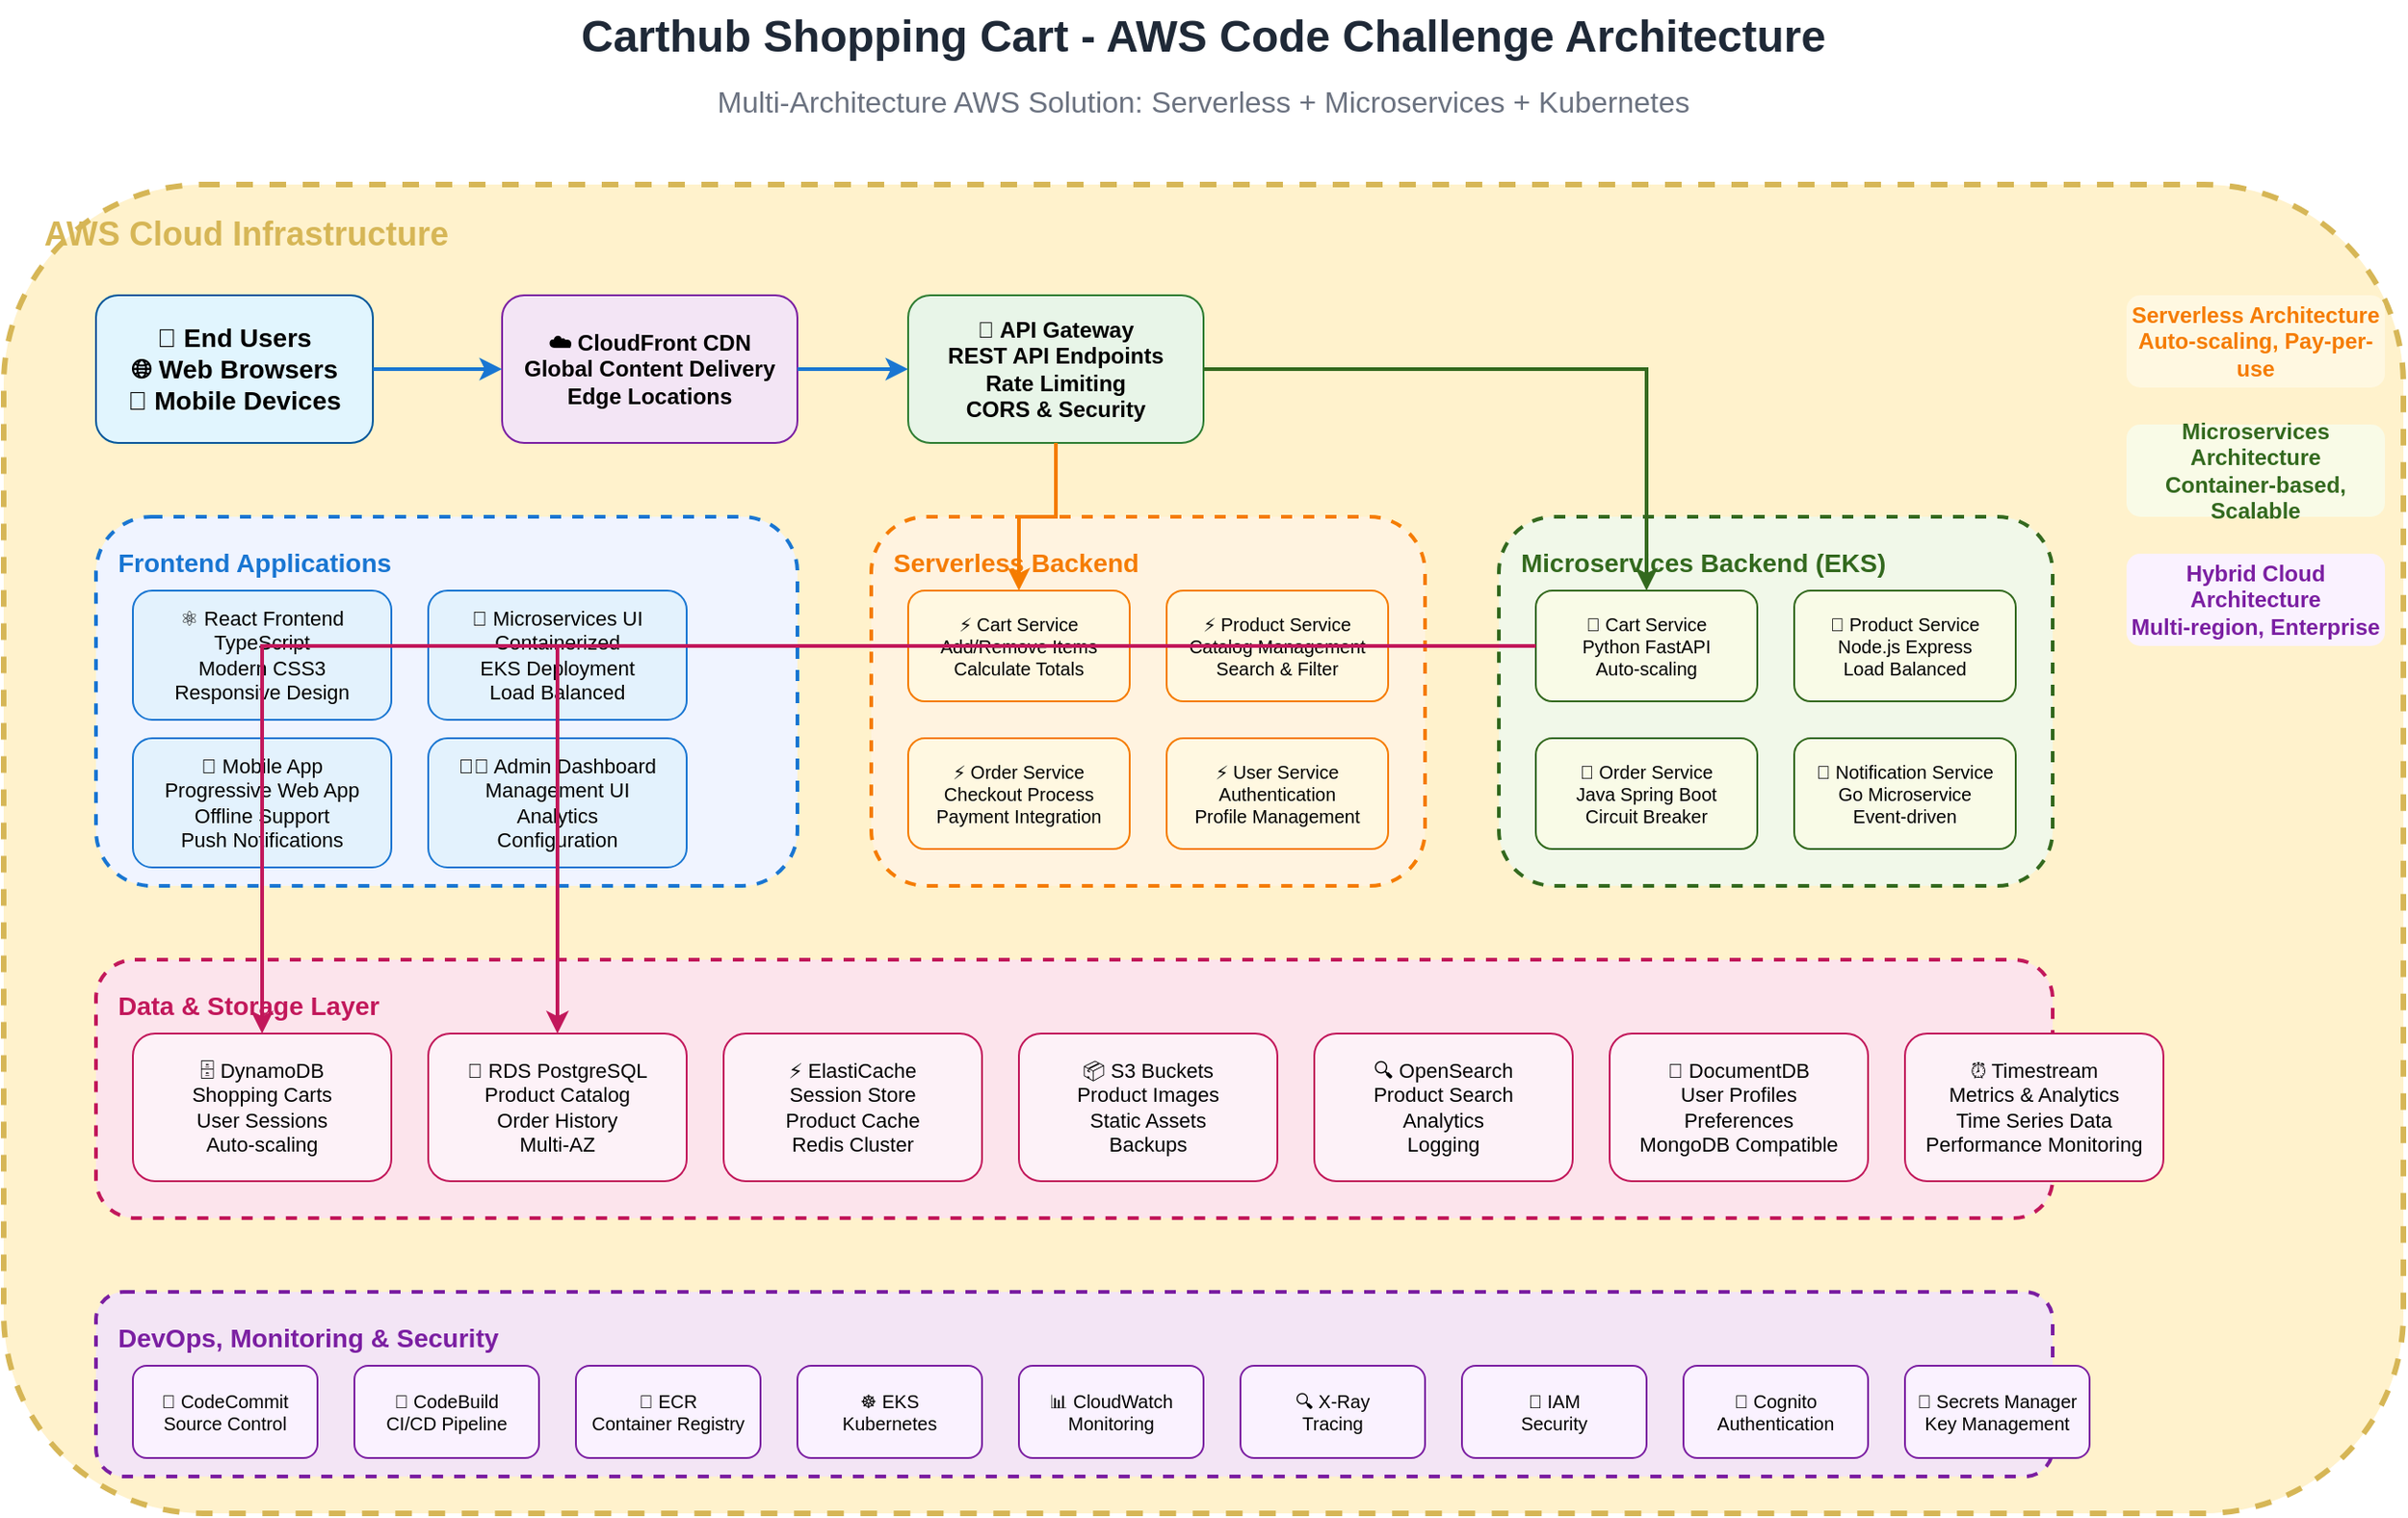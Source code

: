 <mxfile version="24.7.17">
  <diagram name="AWS Code Challenge - Carthub Architecture" id="aws-challenge-carthub">
    <mxGraphModel dx="1422" dy="794" grid="1" gridSize="10" guides="1" tooltips="1" connect="1" arrows="1" fold="1" page="1" pageScale="1" pageWidth="1400" pageHeight="900" math="0" shadow="0">
      <root>
        <mxCell id="0" />
        <mxCell id="1" parent="0" />
        
        <!-- Title -->
        <mxCell id="title" value="Carthub Shopping Cart - AWS Code Challenge Architecture" style="text;html=1;strokeColor=none;fillColor=none;align=center;verticalAlign=middle;whiteSpace=wrap;rounded=0;fontSize=24;fontStyle=1;fontColor=#1f2937;" vertex="1" parent="1">
          <mxGeometry x="350" y="20" width="700" height="40" as="geometry" />
        </mxCell>
        
        <!-- Subtitle -->
        <mxCell id="subtitle" value="Multi-Architecture AWS Solution: Serverless + Microservices + Kubernetes" style="text;html=1;strokeColor=none;fillColor=none;align=center;verticalAlign=middle;whiteSpace=wrap;rounded=0;fontSize=16;fontColor=#6b7280;" vertex="1" parent="1">
          <mxGeometry x="400" y="60" width="600" height="30" as="geometry" />
        </mxCell>

        <!-- AWS Cloud Container -->
        <mxCell id="aws-cloud" value="" style="rounded=1;whiteSpace=wrap;html=1;fillColor=#fff2cc;strokeColor=#d6b656;strokeWidth=3;dashed=1;" vertex="1" parent="1">
          <mxGeometry x="50" y="120" width="1300" height="720" as="geometry" />
        </mxCell>
        
        <!-- AWS Cloud Label -->
        <mxCell id="aws-label" value="AWS Cloud Infrastructure" style="text;html=1;strokeColor=none;fillColor=none;align=left;verticalAlign=top;whiteSpace=wrap;rounded=0;fontSize=18;fontStyle=1;fontColor=#d6b656;" vertex="1" parent="1">
          <mxGeometry x="70" y="130" width="250" height="30" as="geometry" />
        </mxCell>

        <!-- User Layer -->
        <mxCell id="users" value="👤 End Users&#xa;🌐 Web Browsers&#xa;📱 Mobile Devices" style="rounded=1;whiteSpace=wrap;html=1;fillColor=#e1f5fe;strokeColor=#01579b;fontSize=14;fontStyle=1;" vertex="1" parent="1">
          <mxGeometry x="100" y="180" width="150" height="80" as="geometry" />
        </mxCell>

        <!-- CloudFront CDN -->
        <mxCell id="cloudfront" value="☁️ CloudFront CDN&#xa;Global Content Delivery&#xa;Edge Locations" style="rounded=1;whiteSpace=wrap;html=1;fillColor=#f3e5f5;strokeColor=#7b1fa2;fontSize=12;fontStyle=1;" vertex="1" parent="1">
          <mxGeometry x="320" y="180" width="160" height="80" as="geometry" />
        </mxCell>

        <!-- API Gateway -->
        <mxCell id="api-gateway" value="🚪 API Gateway&#xa;REST API Endpoints&#xa;Rate Limiting&#xa;CORS &amp; Security" style="rounded=1;whiteSpace=wrap;html=1;fillColor=#e8f5e8;strokeColor=#2e7d32;fontSize=12;fontStyle=1;" vertex="1" parent="1">
          <mxGeometry x="540" y="180" width="160" height="80" as="geometry" />
        </mxCell>

        <!-- Frontend Applications -->
        <mxCell id="frontend-container" value="" style="rounded=1;whiteSpace=wrap;html=1;fillColor=#f0f4ff;strokeColor=#1976d2;strokeWidth=2;dashed=1;" vertex="1" parent="1">
          <mxGeometry x="100" y="300" width="380" height="200" as="geometry" />
        </mxCell>
        
        <mxCell id="frontend-label" value="Frontend Applications" style="text;html=1;strokeColor=none;fillColor=none;align=left;verticalAlign=top;whiteSpace=wrap;rounded=0;fontSize=14;fontStyle=1;fontColor=#1976d2;" vertex="1" parent="1">
          <mxGeometry x="110" y="310" width="180" height="25" as="geometry" />
        </mxCell>

        <!-- React Frontend -->
        <mxCell id="react-frontend" value="⚛️ React Frontend&#xa;TypeScript&#xa;Modern CSS3&#xa;Responsive Design" style="rounded=1;whiteSpace=wrap;html=1;fillColor=#e3f2fd;strokeColor=#1976d2;fontSize=11;" vertex="1" parent="1">
          <mxGeometry x="120" y="340" width="140" height="70" as="geometry" />
        </mxCell>

        <!-- Microservices Frontend -->
        <mxCell id="micro-frontend" value="🐳 Microservices UI&#xa;Containerized&#xa;EKS Deployment&#xa;Load Balanced" style="rounded=1;whiteSpace=wrap;html=1;fillColor=#e3f2fd;strokeColor=#1976d2;fontSize=11;" vertex="1" parent="1">
          <mxGeometry x="280" y="340" width="140" height="70" as="geometry" />
        </mxCell>

        <!-- Mobile App -->
        <mxCell id="mobile-app" value="📱 Mobile App&#xa;Progressive Web App&#xa;Offline Support&#xa;Push Notifications" style="rounded=1;whiteSpace=wrap;html=1;fillColor=#e3f2fd;strokeColor=#1976d2;fontSize=11;" vertex="1" parent="1">
          <mxGeometry x="120" y="420" width="140" height="70" as="geometry" />
        </mxCell>

        <!-- Admin Dashboard -->
        <mxCell id="admin-dashboard" value="👨‍💼 Admin Dashboard&#xa;Management UI&#xa;Analytics&#xa;Configuration" style="rounded=1;whiteSpace=wrap;html=1;fillColor=#e3f2fd;strokeColor=#1976d2;fontSize=11;" vertex="1" parent="1">
          <mxGeometry x="280" y="420" width="140" height="70" as="geometry" />
        </mxCell>

        <!-- Serverless Backend -->
        <mxCell id="serverless-container" value="" style="rounded=1;whiteSpace=wrap;html=1;fillColor=#fff3e0;strokeColor=#f57c00;strokeWidth=2;dashed=1;" vertex="1" parent="1">
          <mxGeometry x="520" y="300" width="300" height="200" as="geometry" />
        </mxCell>
        
        <mxCell id="serverless-label" value="Serverless Backend" style="text;html=1;strokeColor=none;fillColor=none;align=left;verticalAlign=top;whiteSpace=wrap;rounded=0;fontSize=14;fontStyle=1;fontColor=#f57c00;" vertex="1" parent="1">
          <mxGeometry x="530" y="310" width="180" height="25" as="geometry" />
        </mxCell>

        <!-- Lambda Functions -->
        <mxCell id="lambda-cart" value="⚡ Cart Service&#xa;Add/Remove Items&#xa;Calculate Totals" style="rounded=1;whiteSpace=wrap;html=1;fillColor=#fff8e1;strokeColor=#f57c00;fontSize=10;" vertex="1" parent="1">
          <mxGeometry x="540" y="340" width="120" height="60" as="geometry" />
        </mxCell>

        <mxCell id="lambda-product" value="⚡ Product Service&#xa;Catalog Management&#xa;Search &amp; Filter" style="rounded=1;whiteSpace=wrap;html=1;fillColor=#fff8e1;strokeColor=#f57c00;fontSize=10;" vertex="1" parent="1">
          <mxGeometry x="680" y="340" width="120" height="60" as="geometry" />
        </mxCell>

        <mxCell id="lambda-order" value="⚡ Order Service&#xa;Checkout Process&#xa;Payment Integration" style="rounded=1;whiteSpace=wrap;html=1;fillColor=#fff8e1;strokeColor=#f57c00;fontSize=10;" vertex="1" parent="1">
          <mxGeometry x="540" y="420" width="120" height="60" as="geometry" />
        </mxCell>

        <mxCell id="lambda-user" value="⚡ User Service&#xa;Authentication&#xa;Profile Management" style="rounded=1;whiteSpace=wrap;html=1;fillColor=#fff8e1;strokeColor=#f57c00;fontSize=10;" vertex="1" parent="1">
          <mxGeometry x="680" y="420" width="120" height="60" as="geometry" />
        </mxCell>

        <!-- Microservices Backend -->
        <mxCell id="microservices-container" value="" style="rounded=1;whiteSpace=wrap;html=1;fillColor=#f1f8e9;strokeColor=#33691e;strokeWidth=2;dashed=1;" vertex="1" parent="1">
          <mxGeometry x="860" y="300" width="300" height="200" as="geometry" />
        </mxCell>
        
        <mxCell id="microservices-label" value="Microservices Backend (EKS)" style="text;html=1;strokeColor=none;fillColor=none;align=left;verticalAlign=top;whiteSpace=wrap;rounded=0;fontSize=14;fontStyle=1;fontColor=#33691e;" vertex="1" parent="1">
          <mxGeometry x="870" y="310" width="220" height="25" as="geometry" />
        </mxCell>

        <!-- EKS Services -->
        <mxCell id="eks-cart" value="🐳 Cart Service&#xa;Python FastAPI&#xa;Auto-scaling" style="rounded=1;whiteSpace=wrap;html=1;fillColor=#f9fbe7;strokeColor=#33691e;fontSize=10;" vertex="1" parent="1">
          <mxGeometry x="880" y="340" width="120" height="60" as="geometry" />
        </mxCell>

        <mxCell id="eks-product" value="🐳 Product Service&#xa;Node.js Express&#xa;Load Balanced" style="rounded=1;whiteSpace=wrap;html=1;fillColor=#f9fbe7;strokeColor=#33691e;fontSize=10;" vertex="1" parent="1">
          <mxGeometry x="1020" y="340" width="120" height="60" as="geometry" />
        </mxCell>

        <mxCell id="eks-order" value="🐳 Order Service&#xa;Java Spring Boot&#xa;Circuit Breaker" style="rounded=1;whiteSpace=wrap;html=1;fillColor=#f9fbe7;strokeColor=#33691e;fontSize=10;" vertex="1" parent="1">
          <mxGeometry x="880" y="420" width="120" height="60" as="geometry" />
        </mxCell>

        <mxCell id="eks-notification" value="🐳 Notification Service&#xa;Go Microservice&#xa;Event-driven" style="rounded=1;whiteSpace=wrap;html=1;fillColor=#f9fbe7;strokeColor=#33691e;fontSize=10;" vertex="1" parent="1">
          <mxGeometry x="1020" y="420" width="120" height="60" as="geometry" />
        </mxCell>

        <!-- Data Layer -->
        <mxCell id="data-container" value="" style="rounded=1;whiteSpace=wrap;html=1;fillColor=#fce4ec;strokeColor=#c2185b;strokeWidth=2;dashed=1;" vertex="1" parent="1">
          <mxGeometry x="100" y="540" width="1060" height="140" as="geometry" />
        </mxCell>
        
        <mxCell id="data-label" value="Data &amp; Storage Layer" style="text;html=1;strokeColor=none;fillColor=none;align=left;verticalAlign=top;whiteSpace=wrap;rounded=0;fontSize=14;fontStyle=1;fontColor=#c2185b;" vertex="1" parent="1">
          <mxGeometry x="110" y="550" width="180" height="25" as="geometry" />
        </mxCell>

        <!-- DynamoDB -->
        <mxCell id="dynamodb" value="🗄️ DynamoDB&#xa;Shopping Carts&#xa;User Sessions&#xa;Auto-scaling" style="rounded=1;whiteSpace=wrap;html=1;fillColor=#fdf2f8;strokeColor=#c2185b;fontSize=11;" vertex="1" parent="1">
          <mxGeometry x="120" y="580" width="140" height="80" as="geometry" />
        </mxCell>

        <!-- RDS PostgreSQL -->
        <mxCell id="rds" value="🐘 RDS PostgreSQL&#xa;Product Catalog&#xa;Order History&#xa;Multi-AZ" style="rounded=1;whiteSpace=wrap;html=1;fillColor=#fdf2f8;strokeColor=#c2185b;fontSize=11;" vertex="1" parent="1">
          <mxGeometry x="280" y="580" width="140" height="80" as="geometry" />
        </mxCell>

        <!-- ElastiCache -->
        <mxCell id="elasticache" value="⚡ ElastiCache&#xa;Session Store&#xa;Product Cache&#xa;Redis Cluster" style="rounded=1;whiteSpace=wrap;html=1;fillColor=#fdf2f8;strokeColor=#c2185b;fontSize=11;" vertex="1" parent="1">
          <mxGeometry x="440" y="580" width="140" height="80" as="geometry" />
        </mxCell>

        <!-- S3 -->
        <mxCell id="s3" value="📦 S3 Buckets&#xa;Product Images&#xa;Static Assets&#xa;Backups" style="rounded=1;whiteSpace=wrap;html=1;fillColor=#fdf2f8;strokeColor=#c2185b;fontSize=11;" vertex="1" parent="1">
          <mxGeometry x="600" y="580" width="140" height="80" as="geometry" />
        </mxCell>

        <!-- OpenSearch -->
        <mxCell id="opensearch" value="🔍 OpenSearch&#xa;Product Search&#xa;Analytics&#xa;Logging" style="rounded=1;whiteSpace=wrap;html=1;fillColor=#fdf2f8;strokeColor=#c2185b;fontSize=11;" vertex="1" parent="1">
          <mxGeometry x="760" y="580" width="140" height="80" as="geometry" />
        </mxCell>

        <!-- DocumentDB -->
        <mxCell id="documentdb" value="📄 DocumentDB&#xa;User Profiles&#xa;Preferences&#xa;MongoDB Compatible" style="rounded=1;whiteSpace=wrap;html=1;fillColor=#fdf2f8;strokeColor=#c2185b;fontSize=11;" vertex="1" parent="1">
          <mxGeometry x="920" y="580" width="140" height="80" as="geometry" />
        </mxCell>

        <!-- Timestream -->
        <mxCell id="timestream" value="⏰ Timestream&#xa;Metrics &amp; Analytics&#xa;Time Series Data&#xa;Performance Monitoring" style="rounded=1;whiteSpace=wrap;html=1;fillColor=#fdf2f8;strokeColor=#c2185b;fontSize=11;" vertex="1" parent="1">
          <mxGeometry x="1080" y="580" width="140" height="80" as="geometry" />
        </mxCell>

        <!-- DevOps & Monitoring -->
        <mxCell id="devops-container" value="" style="rounded=1;whiteSpace=wrap;html=1;fillColor=#f3e5f5;strokeColor=#7b1fa2;strokeWidth=2;dashed=1;" vertex="1" parent="1">
          <mxGeometry x="100" y="720" width="1060" height="100" as="geometry" />
        </mxCell>
        
        <mxCell id="devops-label" value="DevOps, Monitoring &amp; Security" style="text;html=1;strokeColor=none;fillColor=none;align=left;verticalAlign=top;whiteSpace=wrap;rounded=0;fontSize=14;fontStyle=1;fontColor=#7b1fa2;" vertex="1" parent="1">
          <mxGeometry x="110" y="730" width="250" height="25" as="geometry" />
        </mxCell>

        <!-- DevOps Services -->
        <mxCell id="codecommit" value="📝 CodeCommit&#xa;Source Control" style="rounded=1;whiteSpace=wrap;html=1;fillColor=#faf2ff;strokeColor=#7b1fa2;fontSize=10;" vertex="1" parent="1">
          <mxGeometry x="120" y="760" width="100" height="50" as="geometry" />
        </mxCell>

        <mxCell id="codebuild" value="🔨 CodeBuild&#xa;CI/CD Pipeline" style="rounded=1;whiteSpace=wrap;html=1;fillColor=#faf2ff;strokeColor=#7b1fa2;fontSize=10;" vertex="1" parent="1">
          <mxGeometry x="240" y="760" width="100" height="50" as="geometry" />
        </mxCell>

        <mxCell id="ecr" value="🐳 ECR&#xa;Container Registry" style="rounded=1;whiteSpace=wrap;html=1;fillColor=#faf2ff;strokeColor=#7b1fa2;fontSize=10;" vertex="1" parent="1">
          <mxGeometry x="360" y="760" width="100" height="50" as="geometry" />
        </mxCell>

        <mxCell id="eks" value="☸️ EKS&#xa;Kubernetes" style="rounded=1;whiteSpace=wrap;html=1;fillColor=#faf2ff;strokeColor=#7b1fa2;fontSize=10;" vertex="1" parent="1">
          <mxGeometry x="480" y="760" width="100" height="50" as="geometry" />
        </mxCell>

        <mxCell id="cloudwatch" value="📊 CloudWatch&#xa;Monitoring" style="rounded=1;whiteSpace=wrap;html=1;fillColor=#faf2ff;strokeColor=#7b1fa2;fontSize=10;" vertex="1" parent="1">
          <mxGeometry x="600" y="760" width="100" height="50" as="geometry" />
        </mxCell>

        <mxCell id="xray" value="🔍 X-Ray&#xa;Tracing" style="rounded=1;whiteSpace=wrap;html=1;fillColor=#faf2ff;strokeColor=#7b1fa2;fontSize=10;" vertex="1" parent="1">
          <mxGeometry x="720" y="760" width="100" height="50" as="geometry" />
        </mxCell>

        <mxCell id="iam" value="🔐 IAM&#xa;Security" style="rounded=1;whiteSpace=wrap;html=1;fillColor=#faf2ff;strokeColor=#7b1fa2;fontSize=10;" vertex="1" parent="1">
          <mxGeometry x="840" y="760" width="100" height="50" as="geometry" />
        </mxCell>

        <mxCell id="cognito" value="👤 Cognito&#xa;Authentication" style="rounded=1;whiteSpace=wrap;html=1;fillColor=#faf2ff;strokeColor=#7b1fa2;fontSize=10;" vertex="1" parent="1">
          <mxGeometry x="960" y="760" width="100" height="50" as="geometry" />
        </mxCell>

        <mxCell id="secrets" value="🔑 Secrets Manager&#xa;Key Management" style="rounded=1;whiteSpace=wrap;html=1;fillColor=#faf2ff;strokeColor=#7b1fa2;fontSize=10;" vertex="1" parent="1">
          <mxGeometry x="1080" y="760" width="100" height="50" as="geometry" />
        </mxCell>

        <!-- Connections -->
        <!-- User to CloudFront -->
        <mxCell id="user-cf" style="edgeStyle=orthogonalEdgeStyle;rounded=0;orthogonalLoop=1;jettySize=auto;html=1;strokeWidth=2;strokeColor=#1976d2;" edge="1" parent="1" source="users" target="cloudfront">
          <mxGeometry relative="1" as="geometry" />
        </mxCell>

        <!-- CloudFront to API Gateway -->
        <mxCell id="cf-api" style="edgeStyle=orthogonalEdgeStyle;rounded=0;orthogonalLoop=1;jettySize=auto;html=1;strokeWidth=2;strokeColor=#1976d2;" edge="1" parent="1" source="cloudfront" target="api-gateway">
          <mxGeometry relative="1" as="geometry" />
        </mxCell>

        <!-- API Gateway to Lambda -->
        <mxCell id="api-lambda" style="edgeStyle=orthogonalEdgeStyle;rounded=0;orthogonalLoop=1;jettySize=auto;html=1;strokeWidth=2;strokeColor=#f57c00;" edge="1" parent="1" source="api-gateway" target="lambda-cart">
          <mxGeometry relative="1" as="geometry" />
        </mxCell>

        <!-- API Gateway to EKS -->
        <mxCell id="api-eks" style="edgeStyle=orthogonalEdgeStyle;rounded=0;orthogonalLoop=1;jettySize=auto;html=1;strokeWidth=2;strokeColor=#33691e;" edge="1" parent="1" source="api-gateway" target="eks-cart">
          <mxGeometry relative="1" as="geometry" />
        </mxCell>

        <!-- Lambda to DynamoDB -->
        <mxCell id="lambda-dynamo" style="edgeStyle=orthogonalEdgeStyle;rounded=0;orthogonalLoop=1;jettySize=auto;html=1;strokeWidth=2;strokeColor=#c2185b;" edge="1" parent="1" source="lambda-cart" target="dynamodb">
          <mxGeometry relative="1" as="geometry" />
        </mxCell>

        <!-- EKS to RDS -->
        <mxCell id="eks-rds" style="edgeStyle=orthogonalEdgeStyle;rounded=0;orthogonalLoop=1;jettySize=auto;html=1;strokeWidth=2;strokeColor=#c2185b;" edge="1" parent="1" source="eks-cart" target="rds">
          <mxGeometry relative="1" as="geometry" />
        </mxCell>

        <!-- Architecture Labels -->
        <mxCell id="arch-serverless" value="Serverless Architecture&#xa;Auto-scaling, Pay-per-use" style="text;html=1;strokeColor=none;fillColor=#fff8e1;align=center;verticalAlign=middle;whiteSpace=wrap;rounded=1;fontSize=12;fontStyle=1;fontColor=#f57c00;" vertex="1" parent="1">
          <mxGeometry x="1200" y="180" width="140" height="50" as="geometry" />
        </mxCell>

        <mxCell id="arch-microservices" value="Microservices Architecture&#xa;Container-based, Scalable" style="text;html=1;strokeColor=none;fillColor=#f9fbe7;align=center;verticalAlign=middle;whiteSpace=wrap;rounded=1;fontSize=12;fontStyle=1;fontColor=#33691e;" vertex="1" parent="1">
          <mxGeometry x="1200" y="250" width="140" height="50" as="geometry" />
        </mxCell>

        <mxCell id="arch-hybrid" value="Hybrid Cloud Architecture&#xa;Multi-region, Enterprise" style="text;html=1;strokeColor=none;fillColor=#faf2ff;align=center;verticalAlign=middle;whiteSpace=wrap;rounded=1;fontSize=12;fontStyle=1;fontColor=#7b1fa2;" vertex="1" parent="1">
          <mxGeometry x="1200" y="320" width="140" height="50" as="geometry" />
        </mxCell>

      </root>
    </mxGraphModel>
  </diagram>
</mxfile>
